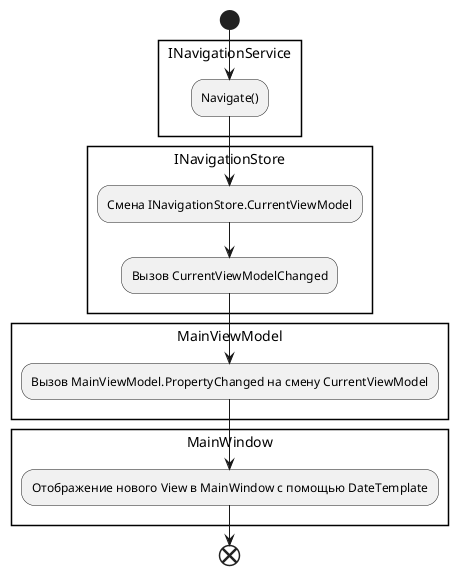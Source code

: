 @startuml


start
rectangle "INavigationService"{
    :Navigate();
}

rectangle "INavigationStore" {
    :Смена INavigationStore.CurrentViewModel;
    :Вызов CurrentViewModelChanged;
}
rectangle "MainViewModel"{
    :Вызов MainViewModel.PropertyChanged на смену CurrentViewModel;
}
rectangle "MainWindow"{
:Отображение нового View в MainWindow с помощью DateTemplate;

}

end

@enduml